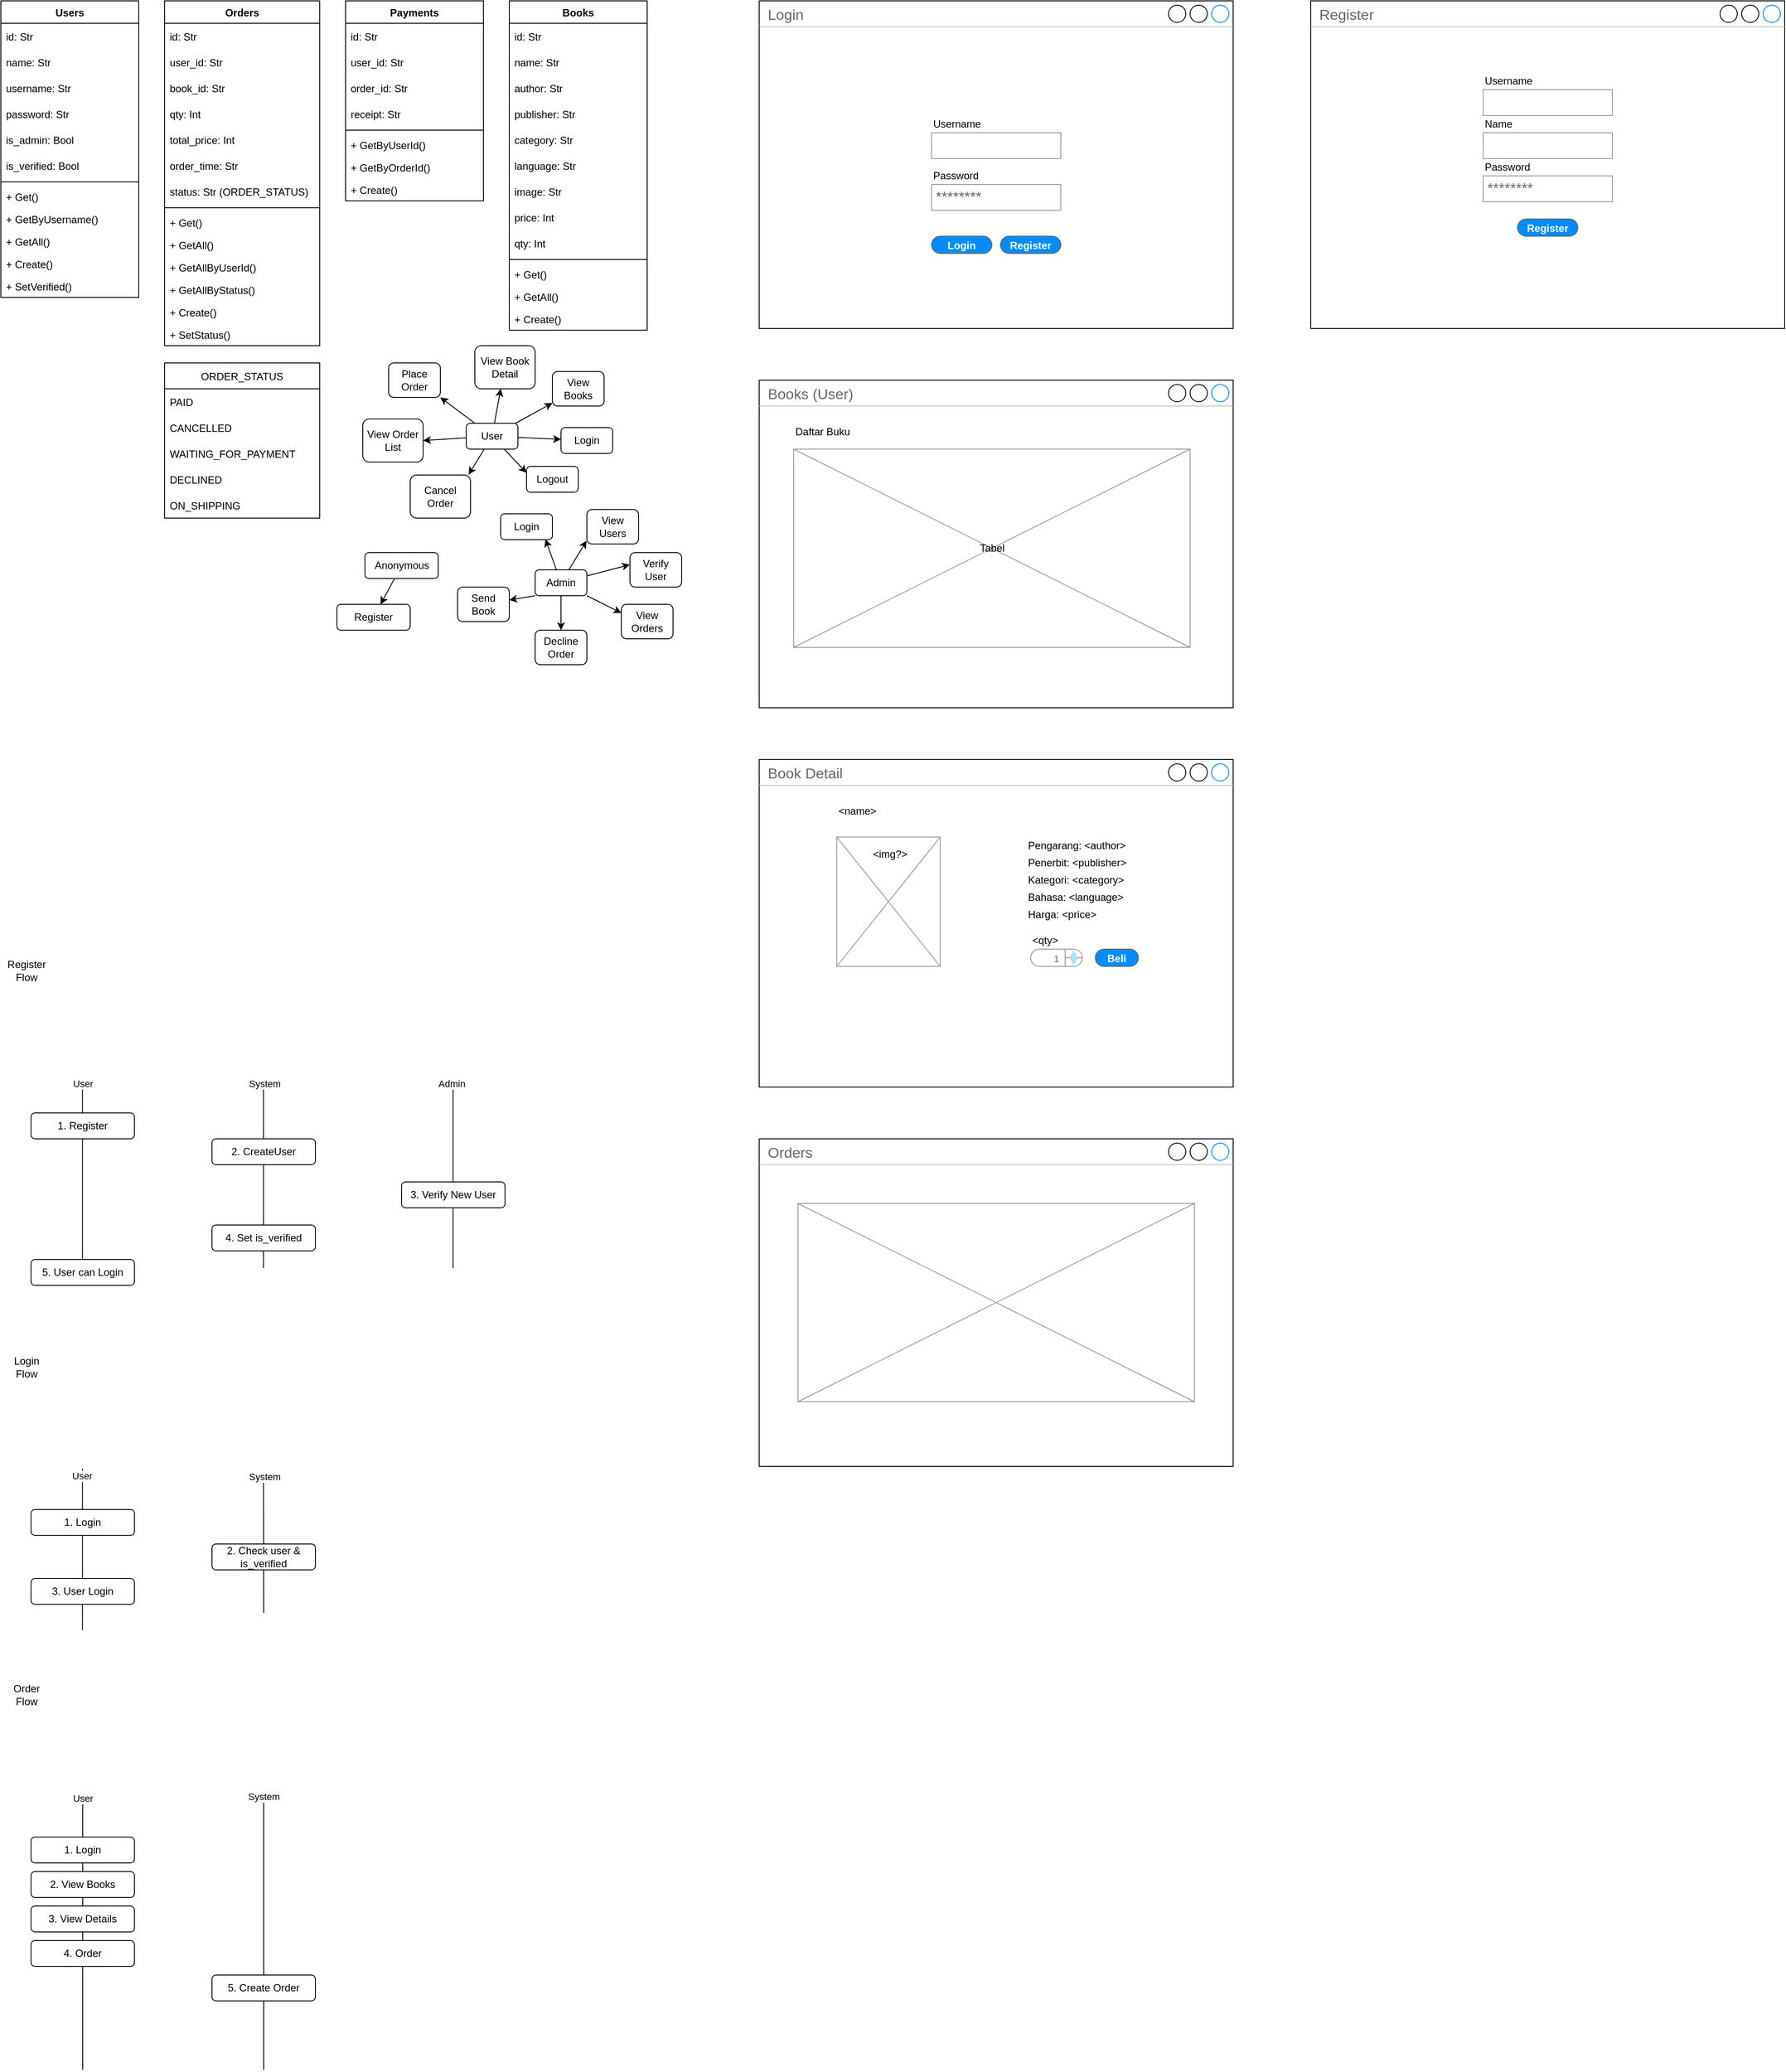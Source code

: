 <mxfile version="15.5.4" type="embed"><diagram id="EM4weqfllc2qSu1UA_lo" name="Page-1"><mxGraphModel dx="1177" dy="657" grid="1" gridSize="10" guides="1" tooltips="1" connect="1" arrows="1" fold="1" page="1" pageScale="1" pageWidth="850" pageHeight="1100" math="0" shadow="0"><root><mxCell id="0"/><mxCell id="1" parent="0"/><mxCell id="34" value="Register Flow" style="text;html=1;strokeColor=none;fillColor=none;align=center;verticalAlign=middle;whiteSpace=wrap;rounded=0;" parent="1" vertex="1"><mxGeometry x="40" y="1150" width="60" height="30" as="geometry"/></mxCell><mxCell id="35" value="" style="group" parent="1" vertex="1" connectable="0"><mxGeometry x="120" y="1230" width="30" height="280" as="geometry"/></mxCell><mxCell id="31" value="" style="endArrow=none;html=1;rounded=0;" parent="35" edge="1"><mxGeometry width="50" height="50" relative="1" as="geometry"><mxPoint x="14.71" y="61.463" as="sourcePoint"/><mxPoint x="14.71" y="280" as="targetPoint"/></mxGeometry></mxCell><mxCell id="115" value="User" style="edgeLabel;html=1;align=center;verticalAlign=middle;resizable=0;points=[];" parent="31" vertex="1" connectable="0"><mxGeometry x="-0.962" relative="1" as="geometry"><mxPoint as="offset"/></mxGeometry></mxCell><mxCell id="36" value="" style="group" parent="1" vertex="1" connectable="0"><mxGeometry x="330" y="1230" width="75" height="280" as="geometry"/></mxCell><mxCell id="37" value="" style="endArrow=none;html=1;rounded=0;" parent="36" edge="1"><mxGeometry width="50" height="50" relative="1" as="geometry"><mxPoint x="14.71" y="61.463" as="sourcePoint"/><mxPoint x="14.71" y="280" as="targetPoint"/></mxGeometry></mxCell><mxCell id="116" value="System" style="edgeLabel;html=1;align=center;verticalAlign=middle;resizable=0;points=[];" parent="37" vertex="1" connectable="0"><mxGeometry x="-0.962" y="1" relative="1" as="geometry"><mxPoint as="offset"/></mxGeometry></mxCell><mxCell id="40" value="2. CreateUser" style="rounded=1;whiteSpace=wrap;html=1;" parent="36" vertex="1"><mxGeometry x="-45" y="130" width="120" height="30" as="geometry"/></mxCell><mxCell id="45" value="4. Set is_verified" style="rounded=1;whiteSpace=wrap;html=1;" parent="36" vertex="1"><mxGeometry x="-45" y="230" width="120" height="30" as="geometry"/></mxCell><mxCell id="39" value="1. Register" style="rounded=1;whiteSpace=wrap;html=1;" parent="1" vertex="1"><mxGeometry x="75" y="1330" width="120" height="30" as="geometry"/></mxCell><mxCell id="41" value="" style="group" parent="1" vertex="1" connectable="0"><mxGeometry x="550" y="1230" width="30" height="280" as="geometry"/></mxCell><mxCell id="42" value="" style="endArrow=none;html=1;rounded=0;" parent="41" edge="1"><mxGeometry width="50" height="50" relative="1" as="geometry"><mxPoint x="14.71" y="61.463" as="sourcePoint"/><mxPoint x="14.71" y="280" as="targetPoint"/></mxGeometry></mxCell><mxCell id="117" value="Admin" style="edgeLabel;html=1;align=center;verticalAlign=middle;resizable=0;points=[];" parent="42" vertex="1" connectable="0"><mxGeometry x="-0.962" y="-2" relative="1" as="geometry"><mxPoint as="offset"/></mxGeometry></mxCell><mxCell id="44" value="3. Verify New User" style="rounded=1;whiteSpace=wrap;html=1;" parent="1" vertex="1"><mxGeometry x="505" y="1410" width="120" height="30" as="geometry"/></mxCell><mxCell id="48" value="5. User can Login" style="rounded=1;whiteSpace=wrap;html=1;" parent="1" vertex="1"><mxGeometry x="75" y="1500" width="120" height="30" as="geometry"/></mxCell><mxCell id="79" value="Login Flow" style="text;html=1;strokeColor=none;fillColor=none;align=center;verticalAlign=middle;whiteSpace=wrap;rounded=0;" parent="1" vertex="1"><mxGeometry x="40" y="1610" width="60" height="30" as="geometry"/></mxCell><mxCell id="80" value="" style="group" parent="1" vertex="1" connectable="0"><mxGeometry x="120" y="1690" width="30" height="240" as="geometry"/></mxCell><mxCell id="81" value="" style="endArrow=none;html=1;rounded=0;" parent="80" edge="1"><mxGeometry width="50" height="50" relative="1" as="geometry"><mxPoint x="14.71" y="52.683" as="sourcePoint"/><mxPoint x="14.71" y="240" as="targetPoint"/></mxGeometry></mxCell><mxCell id="112" value="User" style="edgeLabel;html=1;align=center;verticalAlign=middle;resizable=0;points=[];" parent="81" vertex="1" connectable="0"><mxGeometry x="-0.911" y="-1" relative="1" as="geometry"><mxPoint as="offset"/></mxGeometry></mxCell><mxCell id="83" value="" style="group" parent="1" vertex="1" connectable="0"><mxGeometry x="330" y="1690" width="75" height="280" as="geometry"/></mxCell><mxCell id="84" value="" style="endArrow=none;html=1;rounded=0;" parent="83" edge="1"><mxGeometry width="50" height="50" relative="1" as="geometry"><mxPoint x="14.71" y="61.463" as="sourcePoint"/><mxPoint x="15" y="220" as="targetPoint"/></mxGeometry></mxCell><mxCell id="113" value="System" style="edgeLabel;html=1;align=center;verticalAlign=middle;resizable=0;points=[];" parent="84" vertex="1" connectable="0"><mxGeometry x="-0.999" y="1" relative="1" as="geometry"><mxPoint as="offset"/></mxGeometry></mxCell><mxCell id="86" value="2. Check user &amp;amp; is_verified" style="rounded=1;whiteSpace=wrap;html=1;" parent="83" vertex="1"><mxGeometry x="-45" y="140" width="120" height="30" as="geometry"/></mxCell><mxCell id="88" value="1. Login" style="rounded=1;whiteSpace=wrap;html=1;" parent="1" vertex="1"><mxGeometry x="75" y="1790" width="120" height="30" as="geometry"/></mxCell><mxCell id="93" value="3. User Login" style="rounded=1;whiteSpace=wrap;html=1;" parent="1" vertex="1"><mxGeometry x="75" y="1870" width="120" height="30" as="geometry"/></mxCell><mxCell id="100" value="Order Flow" style="text;html=1;strokeColor=none;fillColor=none;align=center;verticalAlign=middle;whiteSpace=wrap;rounded=0;" parent="1" vertex="1"><mxGeometry x="40" y="1990" width="60" height="30" as="geometry"/></mxCell><mxCell id="105" value="" style="endArrow=none;html=1;rounded=0;" parent="1" edge="1"><mxGeometry x="330" y="2070" width="50" height="50" as="geometry"><mxPoint x="345" y="2120" as="sourcePoint"/><mxPoint x="345" y="2440" as="targetPoint"/></mxGeometry></mxCell><mxCell id="111" value="System" style="edgeLabel;html=1;align=center;verticalAlign=middle;resizable=0;points=[];" parent="105" vertex="1" connectable="0"><mxGeometry x="-0.981" y="-1" relative="1" as="geometry"><mxPoint x="1" as="offset"/></mxGeometry></mxCell><mxCell id="102" value="" style="endArrow=none;html=1;rounded=0;" parent="1" edge="1"><mxGeometry x="120" y="2070" width="50" height="50" as="geometry"><mxPoint x="135" y="2120" as="sourcePoint"/><mxPoint x="135" y="2440" as="targetPoint"/></mxGeometry></mxCell><mxCell id="110" value="User" style="edgeLabel;html=1;align=center;verticalAlign=middle;resizable=0;points=[];" parent="102" vertex="1" connectable="0"><mxGeometry x="-0.968" y="1" relative="1" as="geometry"><mxPoint x="-1" as="offset"/></mxGeometry></mxCell><mxCell id="108" value="1. Login" style="rounded=1;whiteSpace=wrap;html=1;" parent="1" vertex="1"><mxGeometry x="75" y="2170" width="120" height="30" as="geometry"/></mxCell><mxCell id="109" value="2. View Books" style="rounded=1;whiteSpace=wrap;html=1;" parent="1" vertex="1"><mxGeometry x="75" y="2210" width="120" height="30" as="geometry"/></mxCell><mxCell id="118" value="3. View Details" style="rounded=1;whiteSpace=wrap;html=1;" parent="1" vertex="1"><mxGeometry x="75" y="2250" width="120" height="30" as="geometry"/></mxCell><mxCell id="119" value="4. Order" style="rounded=1;whiteSpace=wrap;html=1;" parent="1" vertex="1"><mxGeometry x="75" y="2290" width="120" height="30" as="geometry"/></mxCell><mxCell id="120" value="5. Create Order" style="rounded=1;whiteSpace=wrap;html=1;" parent="1" vertex="1"><mxGeometry x="285" y="2330" width="120" height="30" as="geometry"/></mxCell><mxCell id="122" value="ORDER_STATUS" style="swimlane;fontStyle=0;childLayout=stackLayout;horizontal=1;startSize=30;horizontalStack=0;resizeParent=1;resizeParentMax=0;resizeLast=0;collapsible=1;marginBottom=0;" parent="1" vertex="1"><mxGeometry x="230" y="460" width="180" height="180" as="geometry"/></mxCell><mxCell id="123" value="PAID" style="text;strokeColor=none;fillColor=none;align=left;verticalAlign=middle;spacingLeft=4;spacingRight=4;overflow=hidden;points=[[0,0.5],[1,0.5]];portConstraint=eastwest;rotatable=0;" parent="122" vertex="1"><mxGeometry y="30" width="180" height="30" as="geometry"/></mxCell><mxCell id="124" value="CANCELLED" style="text;strokeColor=none;fillColor=none;align=left;verticalAlign=middle;spacingLeft=4;spacingRight=4;overflow=hidden;points=[[0,0.5],[1,0.5]];portConstraint=eastwest;rotatable=0;" parent="122" vertex="1"><mxGeometry y="60" width="180" height="30" as="geometry"/></mxCell><mxCell id="125" value="WAITING_FOR_PAYMENT" style="text;strokeColor=none;fillColor=none;align=left;verticalAlign=middle;spacingLeft=4;spacingRight=4;overflow=hidden;points=[[0,0.5],[1,0.5]];portConstraint=eastwest;rotatable=0;" parent="122" vertex="1"><mxGeometry y="90" width="180" height="30" as="geometry"/></mxCell><mxCell id="134" value="DECLINED" style="text;strokeColor=none;fillColor=none;align=left;verticalAlign=middle;spacingLeft=4;spacingRight=4;overflow=hidden;points=[[0,0.5],[1,0.5]];portConstraint=eastwest;rotatable=0;" parent="122" vertex="1"><mxGeometry y="120" width="180" height="30" as="geometry"/></mxCell><mxCell id="135" value="ON_SHIPPING" style="text;strokeColor=none;fillColor=none;align=left;verticalAlign=middle;spacingLeft=4;spacingRight=4;overflow=hidden;points=[[0,0.5],[1,0.5]];portConstraint=eastwest;rotatable=0;" parent="122" vertex="1"><mxGeometry y="150" width="180" height="30" as="geometry"/></mxCell><mxCell id="170" value="Users" style="swimlane;fontStyle=1;align=center;verticalAlign=top;childLayout=stackLayout;horizontal=1;startSize=26;horizontalStack=0;resizeParent=1;resizeParentMax=0;resizeLast=0;collapsible=1;marginBottom=0;" parent="1" vertex="1"><mxGeometry x="40" y="40" width="160" height="344" as="geometry"/></mxCell><mxCell id="171" value="id: Str" style="text;strokeColor=none;fillColor=none;align=left;verticalAlign=middle;spacingLeft=4;spacingRight=4;overflow=hidden;points=[[0,0.5],[1,0.5]];portConstraint=eastwest;rotatable=0;" parent="170" vertex="1"><mxGeometry y="26" width="160" height="30" as="geometry"/></mxCell><mxCell id="172" value="name: Str" style="text;strokeColor=none;fillColor=none;align=left;verticalAlign=middle;spacingLeft=4;spacingRight=4;overflow=hidden;points=[[0,0.5],[1,0.5]];portConstraint=eastwest;rotatable=0;" parent="170" vertex="1"><mxGeometry y="56" width="160" height="30" as="geometry"/></mxCell><mxCell id="245" value="username: Str" style="text;strokeColor=none;fillColor=none;align=left;verticalAlign=middle;spacingLeft=4;spacingRight=4;overflow=hidden;points=[[0,0.5],[1,0.5]];portConstraint=eastwest;rotatable=0;" parent="170" vertex="1"><mxGeometry y="86" width="160" height="30" as="geometry"/></mxCell><mxCell id="173" value="password: Str" style="text;strokeColor=none;fillColor=none;align=left;verticalAlign=middle;spacingLeft=4;spacingRight=4;overflow=hidden;points=[[0,0.5],[1,0.5]];portConstraint=eastwest;rotatable=0;" parent="170" vertex="1"><mxGeometry y="116" width="160" height="30" as="geometry"/></mxCell><mxCell id="174" value="is_admin: Bool" style="text;strokeColor=none;fillColor=none;align=left;verticalAlign=middle;spacingLeft=4;spacingRight=4;overflow=hidden;points=[[0,0.5],[1,0.5]];portConstraint=eastwest;rotatable=0;" parent="170" vertex="1"><mxGeometry y="146" width="160" height="30" as="geometry"/></mxCell><mxCell id="175" value="is_verified: Bool" style="text;strokeColor=none;fillColor=none;align=left;verticalAlign=middle;spacingLeft=4;spacingRight=4;overflow=hidden;points=[[0,0.5],[1,0.5]];portConstraint=eastwest;rotatable=0;" parent="170" vertex="1"><mxGeometry y="176" width="160" height="30" as="geometry"/></mxCell><mxCell id="176" value="" style="line;strokeWidth=1;fillColor=none;align=left;verticalAlign=middle;spacingTop=-1;spacingLeft=3;spacingRight=3;rotatable=0;labelPosition=right;points=[];portConstraint=eastwest;" parent="170" vertex="1"><mxGeometry y="206" width="160" height="8" as="geometry"/></mxCell><mxCell id="295" value="+ Get()" style="text;strokeColor=none;fillColor=none;align=left;verticalAlign=top;spacingLeft=4;spacingRight=4;overflow=hidden;rotatable=0;points=[[0,0.5],[1,0.5]];portConstraint=eastwest;" parent="170" vertex="1"><mxGeometry y="214" width="160" height="26" as="geometry"/></mxCell><mxCell id="177" value="+ GetByUsername()" style="text;strokeColor=none;fillColor=none;align=left;verticalAlign=top;spacingLeft=4;spacingRight=4;overflow=hidden;rotatable=0;points=[[0,0.5],[1,0.5]];portConstraint=eastwest;" parent="170" vertex="1"><mxGeometry y="240" width="160" height="26" as="geometry"/></mxCell><mxCell id="294" value="+ GetAll()" style="text;strokeColor=none;fillColor=none;align=left;verticalAlign=top;spacingLeft=4;spacingRight=4;overflow=hidden;rotatable=0;points=[[0,0.5],[1,0.5]];portConstraint=eastwest;" parent="170" vertex="1"><mxGeometry y="266" width="160" height="26" as="geometry"/></mxCell><mxCell id="178" value="+ Create()" style="text;strokeColor=none;fillColor=none;align=left;verticalAlign=top;spacingLeft=4;spacingRight=4;overflow=hidden;rotatable=0;points=[[0,0.5],[1,0.5]];portConstraint=eastwest;" parent="170" vertex="1"><mxGeometry y="292" width="160" height="26" as="geometry"/></mxCell><mxCell id="179" value="+ SetVerified()" style="text;strokeColor=none;fillColor=none;align=left;verticalAlign=top;spacingLeft=4;spacingRight=4;overflow=hidden;rotatable=0;points=[[0,0.5],[1,0.5]];portConstraint=eastwest;" parent="170" vertex="1"><mxGeometry y="318" width="160" height="26" as="geometry"/></mxCell><mxCell id="180" value="Books" style="swimlane;fontStyle=1;align=center;verticalAlign=top;childLayout=stackLayout;horizontal=1;startSize=26;horizontalStack=0;resizeParent=1;resizeParentMax=0;resizeLast=0;collapsible=1;marginBottom=0;" parent="1" vertex="1"><mxGeometry x="630" y="40" width="160" height="382" as="geometry"/></mxCell><mxCell id="181" value="id: Str" style="text;strokeColor=none;fillColor=none;align=left;verticalAlign=middle;spacingLeft=4;spacingRight=4;overflow=hidden;points=[[0,0.5],[1,0.5]];portConstraint=eastwest;rotatable=0;" parent="180" vertex="1"><mxGeometry y="26" width="160" height="30" as="geometry"/></mxCell><mxCell id="182" value="name: Str" style="text;strokeColor=none;fillColor=none;align=left;verticalAlign=middle;spacingLeft=4;spacingRight=4;overflow=hidden;points=[[0,0.5],[1,0.5]];portConstraint=eastwest;rotatable=0;" parent="180" vertex="1"><mxGeometry y="56" width="160" height="30" as="geometry"/></mxCell><mxCell id="183" value="author: Str" style="text;strokeColor=none;fillColor=none;align=left;verticalAlign=middle;spacingLeft=4;spacingRight=4;overflow=hidden;points=[[0,0.5],[1,0.5]];portConstraint=eastwest;rotatable=0;" parent="180" vertex="1"><mxGeometry y="86" width="160" height="30" as="geometry"/></mxCell><mxCell id="285" value="publisher: Str" style="text;strokeColor=none;fillColor=none;align=left;verticalAlign=middle;spacingLeft=4;spacingRight=4;overflow=hidden;points=[[0,0.5],[1,0.5]];portConstraint=eastwest;rotatable=0;" parent="180" vertex="1"><mxGeometry y="116" width="160" height="30" as="geometry"/></mxCell><mxCell id="184" value="category: Str" style="text;strokeColor=none;fillColor=none;align=left;verticalAlign=middle;spacingLeft=4;spacingRight=4;overflow=hidden;points=[[0,0.5],[1,0.5]];portConstraint=eastwest;rotatable=0;" parent="180" vertex="1"><mxGeometry y="146" width="160" height="30" as="geometry"/></mxCell><mxCell id="185" value="language: Str" style="text;strokeColor=none;fillColor=none;align=left;verticalAlign=middle;spacingLeft=4;spacingRight=4;overflow=hidden;points=[[0,0.5],[1,0.5]];portConstraint=eastwest;rotatable=0;" parent="180" vertex="1"><mxGeometry y="176" width="160" height="30" as="geometry"/></mxCell><mxCell id="302" value="image: Str" style="text;strokeColor=none;fillColor=none;align=left;verticalAlign=middle;spacingLeft=4;spacingRight=4;overflow=hidden;points=[[0,0.5],[1,0.5]];portConstraint=eastwest;rotatable=0;" vertex="1" parent="180"><mxGeometry y="206" width="160" height="30" as="geometry"/></mxCell><mxCell id="186" value="price: Int" style="text;strokeColor=none;fillColor=none;align=left;verticalAlign=middle;spacingLeft=4;spacingRight=4;overflow=hidden;points=[[0,0.5],[1,0.5]];portConstraint=eastwest;rotatable=0;" parent="180" vertex="1"><mxGeometry y="236" width="160" height="30" as="geometry"/></mxCell><mxCell id="187" value="qty: Int" style="text;strokeColor=none;fillColor=none;align=left;verticalAlign=middle;spacingLeft=4;spacingRight=4;overflow=hidden;points=[[0,0.5],[1,0.5]];portConstraint=eastwest;rotatable=0;" parent="180" vertex="1"><mxGeometry y="266" width="160" height="30" as="geometry"/></mxCell><mxCell id="188" value="" style="line;strokeWidth=1;fillColor=none;align=left;verticalAlign=middle;spacingTop=-1;spacingLeft=3;spacingRight=3;rotatable=0;labelPosition=right;points=[];portConstraint=eastwest;" parent="180" vertex="1"><mxGeometry y="296" width="160" height="8" as="geometry"/></mxCell><mxCell id="292" value="+ Get()" style="text;strokeColor=none;fillColor=none;align=left;verticalAlign=top;spacingLeft=4;spacingRight=4;overflow=hidden;rotatable=0;points=[[0,0.5],[1,0.5]];portConstraint=eastwest;" parent="180" vertex="1"><mxGeometry y="304" width="160" height="26" as="geometry"/></mxCell><mxCell id="216" value="+ GetAll()" style="text;strokeColor=none;fillColor=none;align=left;verticalAlign=top;spacingLeft=4;spacingRight=4;overflow=hidden;rotatable=0;points=[[0,0.5],[1,0.5]];portConstraint=eastwest;" parent="180" vertex="1"><mxGeometry y="330" width="160" height="26" as="geometry"/></mxCell><mxCell id="189" value="+ Create()" style="text;strokeColor=none;fillColor=none;align=left;verticalAlign=top;spacingLeft=4;spacingRight=4;overflow=hidden;rotatable=0;points=[[0,0.5],[1,0.5]];portConstraint=eastwest;" parent="180" vertex="1"><mxGeometry y="356" width="160" height="26" as="geometry"/></mxCell><mxCell id="190" value="Orders" style="swimlane;fontStyle=1;align=center;verticalAlign=top;childLayout=stackLayout;horizontal=1;startSize=26;horizontalStack=0;resizeParent=1;resizeParentMax=0;resizeLast=0;collapsible=1;marginBottom=0;" parent="1" vertex="1"><mxGeometry x="230" y="40" width="180" height="400" as="geometry"/></mxCell><mxCell id="191" value="id: Str" style="text;strokeColor=none;fillColor=none;align=left;verticalAlign=middle;spacingLeft=4;spacingRight=4;overflow=hidden;points=[[0,0.5],[1,0.5]];portConstraint=eastwest;rotatable=0;" parent="190" vertex="1"><mxGeometry y="26" width="180" height="30" as="geometry"/></mxCell><mxCell id="192" value="user_id: Str" style="text;strokeColor=none;fillColor=none;align=left;verticalAlign=middle;spacingLeft=4;spacingRight=4;overflow=hidden;points=[[0,0.5],[1,0.5]];portConstraint=eastwest;rotatable=0;" parent="190" vertex="1"><mxGeometry y="56" width="180" height="30" as="geometry"/></mxCell><mxCell id="193" value="book_id: Str" style="text;strokeColor=none;fillColor=none;align=left;verticalAlign=middle;spacingLeft=4;spacingRight=4;overflow=hidden;points=[[0,0.5],[1,0.5]];portConstraint=eastwest;rotatable=0;" parent="190" vertex="1"><mxGeometry y="86" width="180" height="30" as="geometry"/></mxCell><mxCell id="194" value="qty: Int" style="text;strokeColor=none;fillColor=none;align=left;verticalAlign=middle;spacingLeft=4;spacingRight=4;overflow=hidden;points=[[0,0.5],[1,0.5]];portConstraint=eastwest;rotatable=0;" parent="190" vertex="1"><mxGeometry y="116" width="180" height="30" as="geometry"/></mxCell><mxCell id="303" value="total_price: Int" style="text;strokeColor=none;fillColor=none;align=left;verticalAlign=middle;spacingLeft=4;spacingRight=4;overflow=hidden;points=[[0,0.5],[1,0.5]];portConstraint=eastwest;rotatable=0;" vertex="1" parent="190"><mxGeometry y="146" width="180" height="30" as="geometry"/></mxCell><mxCell id="195" value="order_time: Str" style="text;strokeColor=none;fillColor=none;align=left;verticalAlign=middle;spacingLeft=4;spacingRight=4;overflow=hidden;points=[[0,0.5],[1,0.5]];portConstraint=eastwest;rotatable=0;" parent="190" vertex="1"><mxGeometry y="176" width="180" height="30" as="geometry"/></mxCell><mxCell id="196" value="status: Str (ORDER_STATUS)" style="text;strokeColor=none;fillColor=none;align=left;verticalAlign=middle;spacingLeft=4;spacingRight=4;overflow=hidden;points=[[0,0.5],[1,0.5]];portConstraint=eastwest;rotatable=0;" parent="190" vertex="1"><mxGeometry y="206" width="180" height="30" as="geometry"/></mxCell><mxCell id="197" value="" style="line;strokeWidth=1;fillColor=none;align=left;verticalAlign=middle;spacingTop=-1;spacingLeft=3;spacingRight=3;rotatable=0;labelPosition=right;points=[];portConstraint=eastwest;" parent="190" vertex="1"><mxGeometry y="236" width="180" height="8" as="geometry"/></mxCell><mxCell id="198" value="+ Get()" style="text;strokeColor=none;fillColor=none;align=left;verticalAlign=top;spacingLeft=4;spacingRight=4;overflow=hidden;rotatable=0;points=[[0,0.5],[1,0.5]];portConstraint=eastwest;" parent="190" vertex="1"><mxGeometry y="244" width="180" height="26" as="geometry"/></mxCell><mxCell id="199" value="+ GetAll()" style="text;strokeColor=none;fillColor=none;align=left;verticalAlign=top;spacingLeft=4;spacingRight=4;overflow=hidden;rotatable=0;points=[[0,0.5],[1,0.5]];portConstraint=eastwest;" parent="190" vertex="1"><mxGeometry y="270" width="180" height="26" as="geometry"/></mxCell><mxCell id="200" value="+ GetAllByUserId()" style="text;strokeColor=none;fillColor=none;align=left;verticalAlign=top;spacingLeft=4;spacingRight=4;overflow=hidden;rotatable=0;points=[[0,0.5],[1,0.5]];portConstraint=eastwest;" parent="190" vertex="1"><mxGeometry y="296" width="180" height="26" as="geometry"/></mxCell><mxCell id="201" value="+ GetAllByStatus()" style="text;strokeColor=none;fillColor=none;align=left;verticalAlign=top;spacingLeft=4;spacingRight=4;overflow=hidden;rotatable=0;points=[[0,0.5],[1,0.5]];portConstraint=eastwest;" parent="190" vertex="1"><mxGeometry y="322" width="180" height="26" as="geometry"/></mxCell><mxCell id="202" value="+ Create()" style="text;strokeColor=none;fillColor=none;align=left;verticalAlign=top;spacingLeft=4;spacingRight=4;overflow=hidden;rotatable=0;points=[[0,0.5],[1,0.5]];portConstraint=eastwest;" parent="190" vertex="1"><mxGeometry y="348" width="180" height="26" as="geometry"/></mxCell><mxCell id="203" value="+ SetStatus()" style="text;strokeColor=none;fillColor=none;align=left;verticalAlign=top;spacingLeft=4;spacingRight=4;overflow=hidden;rotatable=0;points=[[0,0.5],[1,0.5]];portConstraint=eastwest;" parent="190" vertex="1"><mxGeometry y="374" width="180" height="26" as="geometry"/></mxCell><mxCell id="204" value="Payments" style="swimlane;fontStyle=1;align=center;verticalAlign=top;childLayout=stackLayout;horizontal=1;startSize=26;horizontalStack=0;resizeParent=1;resizeParentMax=0;resizeLast=0;collapsible=1;marginBottom=0;" parent="1" vertex="1"><mxGeometry x="440" y="40" width="160" height="232" as="geometry"/></mxCell><mxCell id="205" value="id: Str" style="text;strokeColor=none;fillColor=none;align=left;verticalAlign=middle;spacingLeft=4;spacingRight=4;overflow=hidden;points=[[0,0.5],[1,0.5]];portConstraint=eastwest;rotatable=0;" parent="204" vertex="1"><mxGeometry y="26" width="160" height="30" as="geometry"/></mxCell><mxCell id="206" value="user_id: Str" style="text;strokeColor=none;fillColor=none;align=left;verticalAlign=middle;spacingLeft=4;spacingRight=4;overflow=hidden;points=[[0,0.5],[1,0.5]];portConstraint=eastwest;rotatable=0;" parent="204" vertex="1"><mxGeometry y="56" width="160" height="30" as="geometry"/></mxCell><mxCell id="207" value="order_id: Str" style="text;strokeColor=none;fillColor=none;align=left;verticalAlign=middle;spacingLeft=4;spacingRight=4;overflow=hidden;points=[[0,0.5],[1,0.5]];portConstraint=eastwest;rotatable=0;" parent="204" vertex="1"><mxGeometry y="86" width="160" height="30" as="geometry"/></mxCell><mxCell id="208" value="receipt: Str" style="text;strokeColor=none;fillColor=none;align=left;verticalAlign=middle;spacingLeft=4;spacingRight=4;overflow=hidden;points=[[0,0.5],[1,0.5]];portConstraint=eastwest;rotatable=0;" parent="204" vertex="1"><mxGeometry y="116" width="160" height="30" as="geometry"/></mxCell><mxCell id="209" value="" style="line;strokeWidth=1;fillColor=none;align=left;verticalAlign=middle;spacingTop=-1;spacingLeft=3;spacingRight=3;rotatable=0;labelPosition=right;points=[];portConstraint=eastwest;" parent="204" vertex="1"><mxGeometry y="146" width="160" height="8" as="geometry"/></mxCell><mxCell id="210" value="+ GetByUserId()" style="text;strokeColor=none;fillColor=none;align=left;verticalAlign=top;spacingLeft=4;spacingRight=4;overflow=hidden;rotatable=0;points=[[0,0.5],[1,0.5]];portConstraint=eastwest;" parent="204" vertex="1"><mxGeometry y="154" width="160" height="26" as="geometry"/></mxCell><mxCell id="211" value="+ GetByOrderId()" style="text;strokeColor=none;fillColor=none;align=left;verticalAlign=top;spacingLeft=4;spacingRight=4;overflow=hidden;rotatable=0;points=[[0,0.5],[1,0.5]];portConstraint=eastwest;" parent="204" vertex="1"><mxGeometry y="180" width="160" height="26" as="geometry"/></mxCell><mxCell id="217" value="+ Create()" style="text;strokeColor=none;fillColor=none;align=left;verticalAlign=top;spacingLeft=4;spacingRight=4;overflow=hidden;rotatable=0;points=[[0,0.5],[1,0.5]];portConstraint=eastwest;" parent="204" vertex="1"><mxGeometry y="206" width="160" height="26" as="geometry"/></mxCell><mxCell id="214" value="" style="rounded=0;orthogonalLoop=1;jettySize=auto;html=1;" parent="1" source="212" target="213" edge="1"><mxGeometry relative="1" as="geometry"/></mxCell><mxCell id="219" style="edgeStyle=none;rounded=0;orthogonalLoop=1;jettySize=auto;html=1;entryX=0.429;entryY=1;entryDx=0;entryDy=0;entryPerimeter=0;" parent="1" source="212" target="218" edge="1"><mxGeometry relative="1" as="geometry"/></mxCell><mxCell id="220" style="edgeStyle=none;rounded=0;orthogonalLoop=1;jettySize=auto;html=1;" parent="1" source="212" target="215" edge="1"><mxGeometry relative="1" as="geometry"/></mxCell><mxCell id="222" style="edgeStyle=none;rounded=0;orthogonalLoop=1;jettySize=auto;html=1;entryX=1;entryY=1;entryDx=0;entryDy=0;" parent="1" source="212" target="221" edge="1"><mxGeometry relative="1" as="geometry"/></mxCell><mxCell id="224" style="edgeStyle=none;rounded=0;orthogonalLoop=1;jettySize=auto;html=1;entryX=1;entryY=0.5;entryDx=0;entryDy=0;" parent="1" source="212" target="223" edge="1"><mxGeometry relative="1" as="geometry"/></mxCell><mxCell id="226" style="edgeStyle=none;rounded=0;orthogonalLoop=1;jettySize=auto;html=1;entryX=0.969;entryY=-0.008;entryDx=0;entryDy=0;entryPerimeter=0;" parent="1" source="212" target="225" edge="1"><mxGeometry relative="1" as="geometry"/></mxCell><mxCell id="301" style="edgeStyle=none;rounded=0;orthogonalLoop=1;jettySize=auto;html=1;entryX=0;entryY=0.25;entryDx=0;entryDy=0;" edge="1" parent="1" source="212" target="299"><mxGeometry relative="1" as="geometry"/></mxCell><mxCell id="212" value="User" style="rounded=1;whiteSpace=wrap;html=1;" parent="1" vertex="1"><mxGeometry x="580" y="530" width="60" height="30" as="geometry"/></mxCell><mxCell id="213" value="Login" style="rounded=1;whiteSpace=wrap;html=1;" parent="1" vertex="1"><mxGeometry x="690" y="535" width="60" height="30" as="geometry"/></mxCell><mxCell id="215" value="View Books" style="rounded=1;whiteSpace=wrap;html=1;" parent="1" vertex="1"><mxGeometry x="680" y="470" width="60" height="40" as="geometry"/></mxCell><mxCell id="218" value="View Book&lt;br&gt;Detail" style="rounded=1;whiteSpace=wrap;html=1;" parent="1" vertex="1"><mxGeometry x="590" y="440" width="70" height="50" as="geometry"/></mxCell><mxCell id="221" value="Place Order" style="rounded=1;whiteSpace=wrap;html=1;" parent="1" vertex="1"><mxGeometry x="490" y="460" width="60" height="40" as="geometry"/></mxCell><mxCell id="223" value="View Order List" style="rounded=1;whiteSpace=wrap;html=1;" parent="1" vertex="1"><mxGeometry x="460" y="525" width="70" height="50" as="geometry"/></mxCell><mxCell id="225" value="Cancel Order" style="rounded=1;whiteSpace=wrap;html=1;" parent="1" vertex="1"><mxGeometry x="515" y="590" width="70" height="50" as="geometry"/></mxCell><mxCell id="229" value="" style="edgeStyle=none;rounded=0;orthogonalLoop=1;jettySize=auto;html=1;entryX=0.866;entryY=0.988;entryDx=0;entryDy=0;entryPerimeter=0;" parent="1" source="227" target="228" edge="1"><mxGeometry relative="1" as="geometry"/></mxCell><mxCell id="232" style="edgeStyle=none;rounded=0;orthogonalLoop=1;jettySize=auto;html=1;entryX=-0.006;entryY=0.908;entryDx=0;entryDy=0;entryPerimeter=0;" parent="1" source="227" target="231" edge="1"><mxGeometry relative="1" as="geometry"/></mxCell><mxCell id="233" style="edgeStyle=none;rounded=0;orthogonalLoop=1;jettySize=auto;html=1;entryX=-0.002;entryY=0.349;entryDx=0;entryDy=0;entryPerimeter=0;" parent="1" source="227" target="230" edge="1"><mxGeometry relative="1" as="geometry"/></mxCell><mxCell id="236" style="edgeStyle=none;rounded=0;orthogonalLoop=1;jettySize=auto;html=1;entryX=0;entryY=0.25;entryDx=0;entryDy=0;" parent="1" source="227" target="234" edge="1"><mxGeometry relative="1" as="geometry"/></mxCell><mxCell id="237" style="edgeStyle=none;rounded=0;orthogonalLoop=1;jettySize=auto;html=1;entryX=0.5;entryY=0;entryDx=0;entryDy=0;" parent="1" source="227" target="235" edge="1"><mxGeometry relative="1" as="geometry"/></mxCell><mxCell id="239" style="edgeStyle=none;rounded=0;orthogonalLoop=1;jettySize=auto;html=1;exitX=0;exitY=1;exitDx=0;exitDy=0;" parent="1" source="227" target="238" edge="1"><mxGeometry relative="1" as="geometry"/></mxCell><mxCell id="227" value="Admin" style="rounded=1;whiteSpace=wrap;html=1;" parent="1" vertex="1"><mxGeometry x="660" y="700" width="60" height="30" as="geometry"/></mxCell><mxCell id="228" value="Login" style="rounded=1;whiteSpace=wrap;html=1;" parent="1" vertex="1"><mxGeometry x="620" y="635" width="60" height="30" as="geometry"/></mxCell><mxCell id="230" value="Verify User" style="rounded=1;whiteSpace=wrap;html=1;" parent="1" vertex="1"><mxGeometry x="770" y="680" width="60" height="40" as="geometry"/></mxCell><mxCell id="231" value="View Users" style="rounded=1;whiteSpace=wrap;html=1;" parent="1" vertex="1"><mxGeometry x="720" y="630" width="60" height="40" as="geometry"/></mxCell><mxCell id="234" value="View Orders" style="rounded=1;whiteSpace=wrap;html=1;" parent="1" vertex="1"><mxGeometry x="760" y="740" width="60" height="40" as="geometry"/></mxCell><mxCell id="235" value="Decline Order" style="rounded=1;whiteSpace=wrap;html=1;" parent="1" vertex="1"><mxGeometry x="660" y="770" width="60" height="40" as="geometry"/></mxCell><mxCell id="238" value="Send Book" style="rounded=1;whiteSpace=wrap;html=1;" parent="1" vertex="1"><mxGeometry x="570" y="720" width="60" height="40" as="geometry"/></mxCell><mxCell id="240" value="Login" style="strokeWidth=1;shadow=0;dashed=0;align=center;html=1;shape=mxgraph.mockup.containers.window;align=left;verticalAlign=top;spacingLeft=8;strokeColor2=#008cff;strokeColor3=#c4c4c4;fontColor=#666666;mainText=;fontSize=17;labelBackgroundColor=none;" parent="1" vertex="1"><mxGeometry x="920" y="40" width="550" height="380" as="geometry"/></mxCell><mxCell id="241" value="********" style="strokeWidth=1;shadow=0;dashed=0;align=center;html=1;shape=mxgraph.mockup.forms.pwField;strokeColor=#999999;mainText=;align=left;fontColor=#666666;fontSize=17;spacingLeft=3;" parent="1" vertex="1"><mxGeometry x="1120" y="253" width="150" height="30" as="geometry"/></mxCell><mxCell id="242" value="" style="strokeWidth=1;shadow=0;dashed=0;align=center;html=1;shape=mxgraph.mockup.forms.pwField;strokeColor=#999999;mainText=;align=left;fontColor=#666666;fontSize=17;spacingLeft=3;" parent="1" vertex="1"><mxGeometry x="1120" y="193" width="150" height="30" as="geometry"/></mxCell><mxCell id="243" value="Username" style="text;html=1;align=left;verticalAlign=middle;resizable=0;points=[];autosize=1;strokeColor=none;fillColor=none;" parent="1" vertex="1"><mxGeometry x="1120" y="173" width="70" height="20" as="geometry"/></mxCell><mxCell id="244" value="Password" style="text;html=1;align=left;verticalAlign=middle;resizable=0;points=[];autosize=1;strokeColor=none;fillColor=none;" parent="1" vertex="1"><mxGeometry x="1120" y="233" width="70" height="20" as="geometry"/></mxCell><mxCell id="246" value="&lt;font style=&quot;font-size: 12px&quot;&gt;Login&lt;/font&gt;" style="strokeWidth=1;shadow=0;dashed=0;align=center;html=1;shape=mxgraph.mockup.buttons.button;strokeColor=#666666;fontColor=#ffffff;mainText=;buttonStyle=round;fontSize=17;fontStyle=1;fillColor=#008cff;whiteSpace=wrap;" parent="1" vertex="1"><mxGeometry x="1120" y="313" width="70" height="20" as="geometry"/></mxCell><mxCell id="247" value="&lt;font style=&quot;font-size: 12px&quot;&gt;Register&lt;/font&gt;" style="strokeWidth=1;shadow=0;dashed=0;align=center;html=1;shape=mxgraph.mockup.buttons.button;strokeColor=#666666;fontColor=#ffffff;mainText=;buttonStyle=round;fontSize=17;fontStyle=1;fillColor=#008cff;whiteSpace=wrap;" parent="1" vertex="1"><mxGeometry x="1200" y="313" width="70" height="20" as="geometry"/></mxCell><mxCell id="248" value="Register" style="strokeWidth=1;shadow=0;dashed=0;align=center;html=1;shape=mxgraph.mockup.containers.window;align=left;verticalAlign=top;spacingLeft=8;strokeColor2=#008cff;strokeColor3=#c4c4c4;fontColor=#666666;mainText=;fontSize=17;labelBackgroundColor=none;" parent="1" vertex="1"><mxGeometry x="1560" y="40" width="550" height="380" as="geometry"/></mxCell><mxCell id="249" value="********" style="strokeWidth=1;shadow=0;dashed=0;align=center;html=1;shape=mxgraph.mockup.forms.pwField;strokeColor=#999999;mainText=;align=left;fontColor=#666666;fontSize=17;spacingLeft=3;" parent="1" vertex="1"><mxGeometry x="1760" y="243" width="150" height="30" as="geometry"/></mxCell><mxCell id="252" value="Password" style="text;html=1;align=left;verticalAlign=middle;resizable=0;points=[];autosize=1;strokeColor=none;fillColor=none;" parent="1" vertex="1"><mxGeometry x="1760" y="223" width="70" height="20" as="geometry"/></mxCell><mxCell id="254" value="&lt;font style=&quot;font-size: 12px&quot;&gt;Register&lt;/font&gt;" style="strokeWidth=1;shadow=0;dashed=0;align=center;html=1;shape=mxgraph.mockup.buttons.button;strokeColor=#666666;fontColor=#ffffff;mainText=;buttonStyle=round;fontSize=17;fontStyle=1;fillColor=#008cff;whiteSpace=wrap;" parent="1" vertex="1"><mxGeometry x="1800" y="293" width="70" height="20" as="geometry"/></mxCell><mxCell id="255" value="" style="group" parent="1" vertex="1" connectable="0"><mxGeometry x="1760" y="123" width="150" height="50" as="geometry"/></mxCell><mxCell id="250" value="" style="strokeWidth=1;shadow=0;dashed=0;align=center;html=1;shape=mxgraph.mockup.forms.pwField;strokeColor=#999999;mainText=;align=left;fontColor=#666666;fontSize=17;spacingLeft=3;" parent="255" vertex="1"><mxGeometry y="20" width="150" height="30" as="geometry"/></mxCell><mxCell id="251" value="Username" style="text;html=1;align=left;verticalAlign=middle;resizable=0;points=[];autosize=1;strokeColor=none;fillColor=none;" parent="255" vertex="1"><mxGeometry width="70" height="20" as="geometry"/></mxCell><mxCell id="256" value="" style="group" parent="1" vertex="1" connectable="0"><mxGeometry x="1760" y="173" width="150" height="50" as="geometry"/></mxCell><mxCell id="257" value="" style="strokeWidth=1;shadow=0;dashed=0;align=center;html=1;shape=mxgraph.mockup.forms.pwField;strokeColor=#999999;mainText=;align=left;fontColor=#666666;fontSize=17;spacingLeft=3;" parent="256" vertex="1"><mxGeometry y="20" width="150" height="30" as="geometry"/></mxCell><mxCell id="258" value="Name" style="text;html=1;align=left;verticalAlign=middle;resizable=0;points=[];autosize=1;strokeColor=none;fillColor=none;" parent="256" vertex="1"><mxGeometry width="50" height="20" as="geometry"/></mxCell><mxCell id="260" value="Books (User)" style="strokeWidth=1;shadow=0;dashed=0;align=center;html=1;shape=mxgraph.mockup.containers.window;align=left;verticalAlign=top;spacingLeft=8;strokeColor2=#008cff;strokeColor3=#c4c4c4;fontColor=#666666;mainText=;fontSize=17;labelBackgroundColor=none;" parent="1" vertex="1"><mxGeometry x="920" y="480" width="550" height="380" as="geometry"/></mxCell><mxCell id="267" value="" style="verticalLabelPosition=bottom;shadow=0;dashed=0;align=center;html=1;verticalAlign=top;strokeWidth=1;shape=mxgraph.mockup.graphics.simpleIcon;strokeColor=#999999;fontSize=12;" parent="1" vertex="1"><mxGeometry x="960" y="560" width="460" height="230" as="geometry"/></mxCell><mxCell id="268" value="Tabel" style="text;html=1;align=center;verticalAlign=middle;resizable=0;points=[];autosize=1;strokeColor=none;fillColor=none;fontSize=12;" parent="1" vertex="1"><mxGeometry x="1170" y="665" width="40" height="20" as="geometry"/></mxCell><mxCell id="270" value="Daftar Buku" style="text;html=1;align=left;verticalAlign=middle;resizable=0;points=[];autosize=1;strokeColor=none;fillColor=none;fontSize=12;" parent="1" vertex="1"><mxGeometry x="960" y="530" width="80" height="20" as="geometry"/></mxCell><mxCell id="273" value="Book Detail" style="strokeWidth=1;shadow=0;dashed=0;align=center;html=1;shape=mxgraph.mockup.containers.window;align=left;verticalAlign=top;spacingLeft=8;strokeColor2=#008cff;strokeColor3=#c4c4c4;fontColor=#666666;mainText=;fontSize=17;labelBackgroundColor=none;" parent="1" vertex="1"><mxGeometry x="920" y="920" width="550" height="380" as="geometry"/></mxCell><mxCell id="274" value="" style="verticalLabelPosition=bottom;shadow=0;dashed=0;align=center;html=1;verticalAlign=top;strokeWidth=1;shape=mxgraph.mockup.graphics.simpleIcon;strokeColor=#999999;fontSize=12;" parent="1" vertex="1"><mxGeometry x="1010" y="1010" width="120" height="150" as="geometry"/></mxCell><mxCell id="276" value="&amp;lt;name&amp;gt;" style="text;html=1;align=left;verticalAlign=middle;resizable=0;points=[];autosize=1;strokeColor=none;fillColor=none;fontSize=12;" parent="1" vertex="1"><mxGeometry x="1010" y="970" width="60" height="20" as="geometry"/></mxCell><mxCell id="284" value="&amp;lt;img?&amp;gt;" style="text;html=1;align=left;verticalAlign=middle;resizable=0;points=[];autosize=1;strokeColor=none;fillColor=none;fontSize=12;" parent="1" vertex="1"><mxGeometry x="1050" y="1020" width="60" height="20" as="geometry"/></mxCell><mxCell id="288" value="" style="group" parent="1" vertex="1" connectable="0"><mxGeometry x="1230" y="1010" width="130" height="100" as="geometry"/></mxCell><mxCell id="275" value="Pengarang: &amp;lt;author&amp;gt;" style="text;html=1;align=left;verticalAlign=middle;resizable=0;points=[];autosize=1;strokeColor=none;fillColor=none;fontSize=12;" parent="288" vertex="1"><mxGeometry width="130" height="20" as="geometry"/></mxCell><mxCell id="279" value="Penerbit: &amp;lt;publisher&amp;gt;" style="text;html=1;align=left;verticalAlign=middle;resizable=0;points=[];autosize=1;strokeColor=none;fillColor=none;fontSize=12;" parent="288" vertex="1"><mxGeometry y="20" width="130" height="20" as="geometry"/></mxCell><mxCell id="280" value="Kategori: &amp;lt;category&amp;gt;" style="text;html=1;align=left;verticalAlign=middle;resizable=0;points=[];autosize=1;strokeColor=none;fillColor=none;fontSize=12;" parent="288" vertex="1"><mxGeometry y="40" width="130" height="20" as="geometry"/></mxCell><mxCell id="281" value="Bahasa: &amp;lt;language&amp;gt;" style="text;html=1;align=left;verticalAlign=middle;resizable=0;points=[];autosize=1;strokeColor=none;fillColor=none;fontSize=12;" parent="288" vertex="1"><mxGeometry y="60" width="130" height="20" as="geometry"/></mxCell><mxCell id="282" value="Harga: &amp;lt;price&amp;gt;" style="text;html=1;align=left;verticalAlign=middle;resizable=0;points=[];autosize=1;strokeColor=none;fillColor=none;fontSize=12;" parent="288" vertex="1"><mxGeometry y="80" width="90" height="20" as="geometry"/></mxCell><mxCell id="289" value="&lt;span style=&quot;font-size: 11px&quot;&gt;1&lt;/span&gt;" style="strokeWidth=1;shadow=0;dashed=0;align=center;html=1;shape=mxgraph.mockup.forms.spinner;strokeColor=#999999;spinLayout=right;spinStyle=normal;adjStyle=triangle;fillColor=#aaddff;fontSize=17;fontColor=#666666;mainText=;html=1;overflow=fill;" parent="1" vertex="1"><mxGeometry x="1235" y="1140" width="60" height="20" as="geometry"/></mxCell><mxCell id="290" value="&lt;font style=&quot;font-size: 12px&quot;&gt;Beli&lt;/font&gt;" style="strokeWidth=1;shadow=0;dashed=0;align=center;html=1;shape=mxgraph.mockup.buttons.button;strokeColor=#666666;fontColor=#ffffff;mainText=;buttonStyle=round;fontSize=17;fontStyle=1;fillColor=#008cff;whiteSpace=wrap;" parent="1" vertex="1"><mxGeometry x="1310" y="1140" width="50" height="20" as="geometry"/></mxCell><mxCell id="291" value="&amp;lt;qty&amp;gt;" style="text;html=1;align=left;verticalAlign=middle;resizable=0;points=[];autosize=1;strokeColor=none;fillColor=none;fontSize=12;" parent="1" vertex="1"><mxGeometry x="1235" y="1120" width="50" height="20" as="geometry"/></mxCell><mxCell id="298" style="rounded=0;orthogonalLoop=1;jettySize=auto;html=1;" parent="1" source="296" target="297" edge="1"><mxGeometry relative="1" as="geometry"/></mxCell><mxCell id="296" value="Anonymous" style="rounded=1;whiteSpace=wrap;html=1;" parent="1" vertex="1"><mxGeometry x="462.5" y="680" width="85" height="30" as="geometry"/></mxCell><mxCell id="297" value="Register" style="rounded=1;whiteSpace=wrap;html=1;" parent="1" vertex="1"><mxGeometry x="430" y="740" width="85" height="30" as="geometry"/></mxCell><mxCell id="299" value="Logout" style="rounded=1;whiteSpace=wrap;html=1;" vertex="1" parent="1"><mxGeometry x="650" y="580" width="60" height="30" as="geometry"/></mxCell><mxCell id="304" value="Orders" style="strokeWidth=1;shadow=0;dashed=0;align=center;html=1;shape=mxgraph.mockup.containers.window;align=left;verticalAlign=top;spacingLeft=8;strokeColor2=#008cff;strokeColor3=#c4c4c4;fontColor=#666666;mainText=;fontSize=17;labelBackgroundColor=none;" vertex="1" parent="1"><mxGeometry x="920" y="1360" width="550" height="380" as="geometry"/></mxCell><mxCell id="305" value="" style="verticalLabelPosition=bottom;shadow=0;dashed=0;align=center;html=1;verticalAlign=top;strokeWidth=1;shape=mxgraph.mockup.graphics.simpleIcon;strokeColor=#999999;fontSize=12;" vertex="1" parent="1"><mxGeometry x="965" y="1435" width="460" height="230" as="geometry"/></mxCell></root></mxGraphModel></diagram></mxfile>